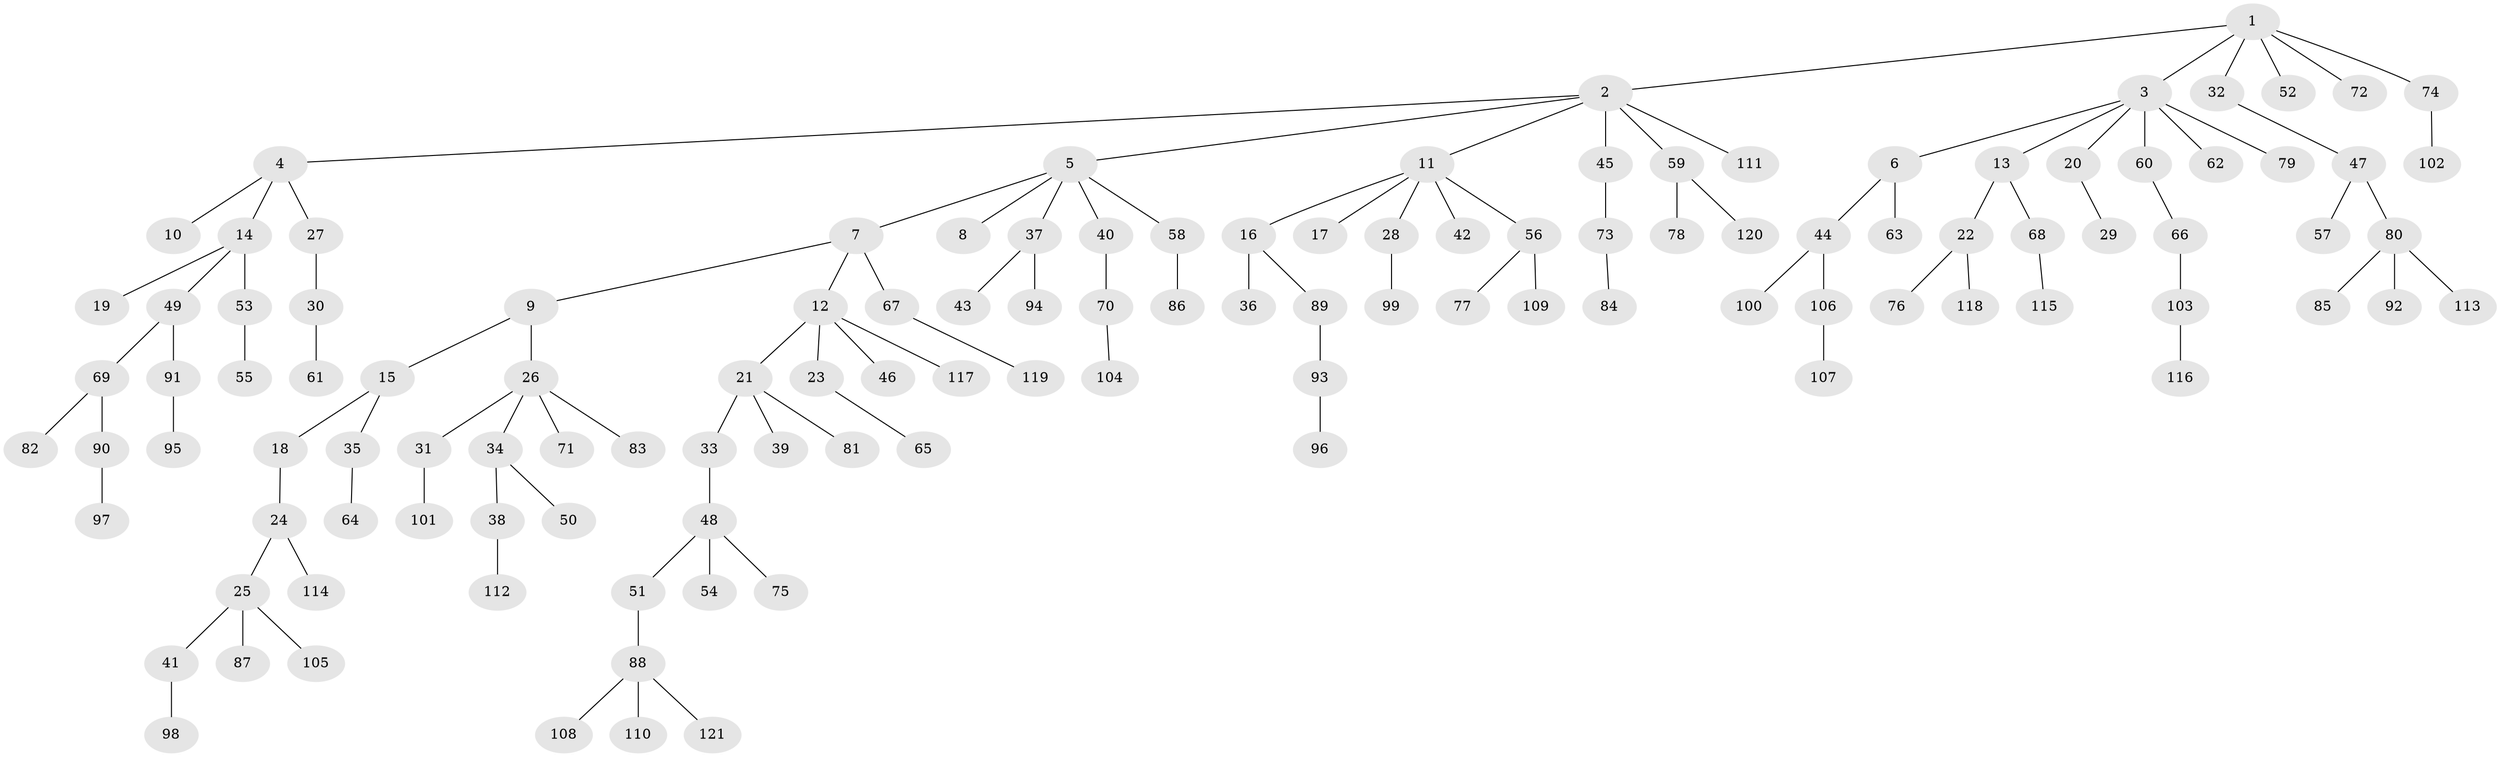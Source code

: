 // coarse degree distribution, {3: 0.16216216216216217, 1: 0.4864864864864865, 5: 0.05405405405405406, 2: 0.24324324324324326, 4: 0.05405405405405406}
// Generated by graph-tools (version 1.1) at 2025/37/03/04/25 23:37:18]
// undirected, 121 vertices, 120 edges
graph export_dot {
  node [color=gray90,style=filled];
  1;
  2;
  3;
  4;
  5;
  6;
  7;
  8;
  9;
  10;
  11;
  12;
  13;
  14;
  15;
  16;
  17;
  18;
  19;
  20;
  21;
  22;
  23;
  24;
  25;
  26;
  27;
  28;
  29;
  30;
  31;
  32;
  33;
  34;
  35;
  36;
  37;
  38;
  39;
  40;
  41;
  42;
  43;
  44;
  45;
  46;
  47;
  48;
  49;
  50;
  51;
  52;
  53;
  54;
  55;
  56;
  57;
  58;
  59;
  60;
  61;
  62;
  63;
  64;
  65;
  66;
  67;
  68;
  69;
  70;
  71;
  72;
  73;
  74;
  75;
  76;
  77;
  78;
  79;
  80;
  81;
  82;
  83;
  84;
  85;
  86;
  87;
  88;
  89;
  90;
  91;
  92;
  93;
  94;
  95;
  96;
  97;
  98;
  99;
  100;
  101;
  102;
  103;
  104;
  105;
  106;
  107;
  108;
  109;
  110;
  111;
  112;
  113;
  114;
  115;
  116;
  117;
  118;
  119;
  120;
  121;
  1 -- 2;
  1 -- 3;
  1 -- 32;
  1 -- 52;
  1 -- 72;
  1 -- 74;
  2 -- 4;
  2 -- 5;
  2 -- 11;
  2 -- 45;
  2 -- 59;
  2 -- 111;
  3 -- 6;
  3 -- 13;
  3 -- 20;
  3 -- 60;
  3 -- 62;
  3 -- 79;
  4 -- 10;
  4 -- 14;
  4 -- 27;
  5 -- 7;
  5 -- 8;
  5 -- 37;
  5 -- 40;
  5 -- 58;
  6 -- 44;
  6 -- 63;
  7 -- 9;
  7 -- 12;
  7 -- 67;
  9 -- 15;
  9 -- 26;
  11 -- 16;
  11 -- 17;
  11 -- 28;
  11 -- 42;
  11 -- 56;
  12 -- 21;
  12 -- 23;
  12 -- 46;
  12 -- 117;
  13 -- 22;
  13 -- 68;
  14 -- 19;
  14 -- 49;
  14 -- 53;
  15 -- 18;
  15 -- 35;
  16 -- 36;
  16 -- 89;
  18 -- 24;
  20 -- 29;
  21 -- 33;
  21 -- 39;
  21 -- 81;
  22 -- 76;
  22 -- 118;
  23 -- 65;
  24 -- 25;
  24 -- 114;
  25 -- 41;
  25 -- 87;
  25 -- 105;
  26 -- 31;
  26 -- 34;
  26 -- 71;
  26 -- 83;
  27 -- 30;
  28 -- 99;
  30 -- 61;
  31 -- 101;
  32 -- 47;
  33 -- 48;
  34 -- 38;
  34 -- 50;
  35 -- 64;
  37 -- 43;
  37 -- 94;
  38 -- 112;
  40 -- 70;
  41 -- 98;
  44 -- 100;
  44 -- 106;
  45 -- 73;
  47 -- 57;
  47 -- 80;
  48 -- 51;
  48 -- 54;
  48 -- 75;
  49 -- 69;
  49 -- 91;
  51 -- 88;
  53 -- 55;
  56 -- 77;
  56 -- 109;
  58 -- 86;
  59 -- 78;
  59 -- 120;
  60 -- 66;
  66 -- 103;
  67 -- 119;
  68 -- 115;
  69 -- 82;
  69 -- 90;
  70 -- 104;
  73 -- 84;
  74 -- 102;
  80 -- 85;
  80 -- 92;
  80 -- 113;
  88 -- 108;
  88 -- 110;
  88 -- 121;
  89 -- 93;
  90 -- 97;
  91 -- 95;
  93 -- 96;
  103 -- 116;
  106 -- 107;
}
